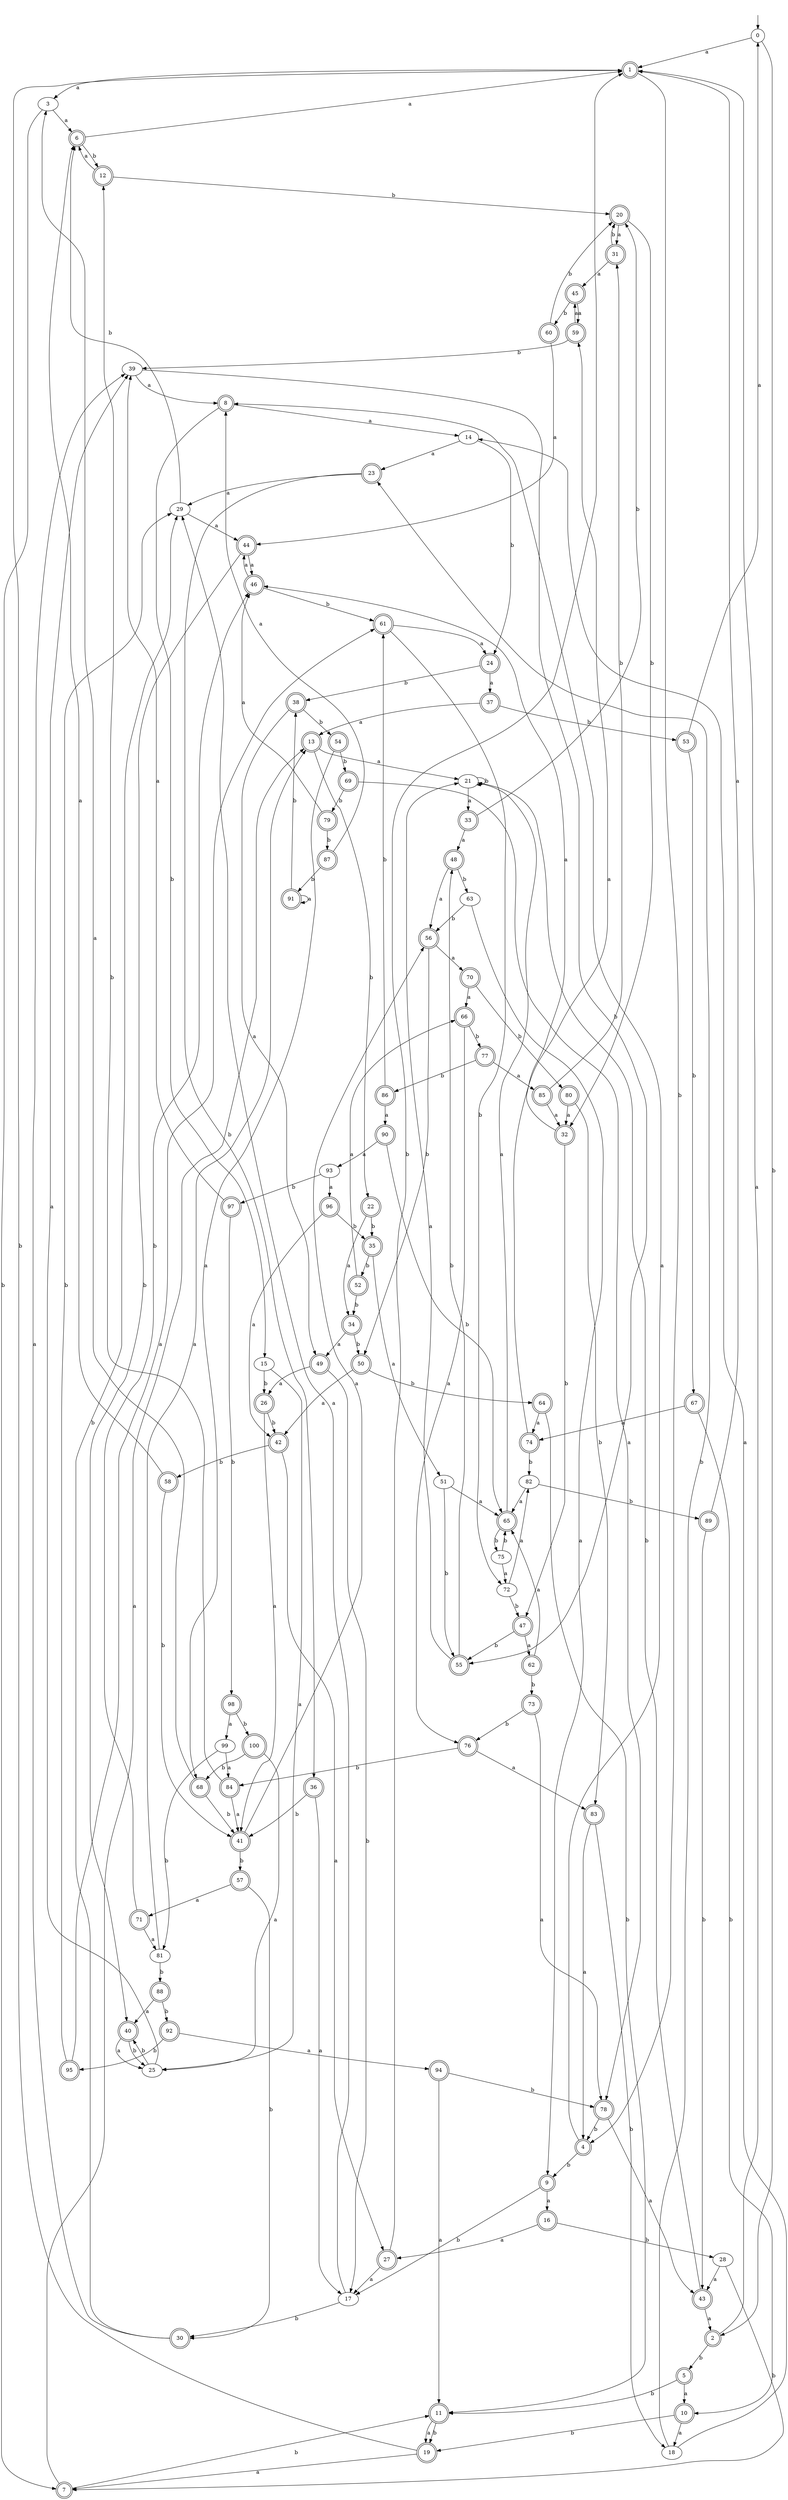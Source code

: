 digraph RandomDFA {
  __start0 [label="", shape=none];
  __start0 -> 0 [label=""];
  0 [shape=circle]
  0 -> 1 [label="a"]
  0 -> 2 [label="b"]
  1 [shape=doublecircle]
  1 -> 3 [label="a"]
  1 -> 4 [label="b"]
  2 [shape=doublecircle]
  2 -> 1 [label="a"]
  2 -> 5 [label="b"]
  3
  3 -> 6 [label="a"]
  3 -> 7 [label="b"]
  4 [shape=doublecircle]
  4 -> 8 [label="a"]
  4 -> 9 [label="b"]
  5 [shape=doublecircle]
  5 -> 10 [label="a"]
  5 -> 11 [label="b"]
  6 [shape=doublecircle]
  6 -> 1 [label="a"]
  6 -> 12 [label="b"]
  7 [shape=doublecircle]
  7 -> 13 [label="a"]
  7 -> 11 [label="b"]
  8 [shape=doublecircle]
  8 -> 14 [label="a"]
  8 -> 15 [label="b"]
  9 [shape=doublecircle]
  9 -> 16 [label="a"]
  9 -> 17 [label="b"]
  10 [shape=doublecircle]
  10 -> 18 [label="a"]
  10 -> 19 [label="b"]
  11 [shape=doublecircle]
  11 -> 19 [label="a"]
  11 -> 19 [label="b"]
  12 [shape=doublecircle]
  12 -> 6 [label="a"]
  12 -> 20 [label="b"]
  13 [shape=doublecircle]
  13 -> 21 [label="a"]
  13 -> 22 [label="b"]
  14
  14 -> 23 [label="a"]
  14 -> 24 [label="b"]
  15
  15 -> 25 [label="a"]
  15 -> 26 [label="b"]
  16 [shape=doublecircle]
  16 -> 27 [label="a"]
  16 -> 28 [label="b"]
  17
  17 -> 29 [label="a"]
  17 -> 30 [label="b"]
  18
  18 -> 14 [label="a"]
  18 -> 23 [label="b"]
  19 [shape=doublecircle]
  19 -> 7 [label="a"]
  19 -> 1 [label="b"]
  20 [shape=doublecircle]
  20 -> 31 [label="a"]
  20 -> 32 [label="b"]
  21
  21 -> 33 [label="a"]
  21 -> 21 [label="b"]
  22 [shape=doublecircle]
  22 -> 34 [label="a"]
  22 -> 35 [label="b"]
  23 [shape=doublecircle]
  23 -> 29 [label="a"]
  23 -> 36 [label="b"]
  24 [shape=doublecircle]
  24 -> 37 [label="a"]
  24 -> 38 [label="b"]
  25
  25 -> 39 [label="a"]
  25 -> 40 [label="b"]
  26 [shape=doublecircle]
  26 -> 41 [label="a"]
  26 -> 42 [label="b"]
  27 [shape=doublecircle]
  27 -> 17 [label="a"]
  27 -> 1 [label="b"]
  28
  28 -> 43 [label="a"]
  28 -> 7 [label="b"]
  29
  29 -> 44 [label="a"]
  29 -> 6 [label="b"]
  30 [shape=doublecircle]
  30 -> 39 [label="a"]
  30 -> 29 [label="b"]
  31 [shape=doublecircle]
  31 -> 45 [label="a"]
  31 -> 20 [label="b"]
  32 [shape=doublecircle]
  32 -> 46 [label="a"]
  32 -> 47 [label="b"]
  33 [shape=doublecircle]
  33 -> 48 [label="a"]
  33 -> 20 [label="b"]
  34 [shape=doublecircle]
  34 -> 49 [label="a"]
  34 -> 50 [label="b"]
  35 [shape=doublecircle]
  35 -> 51 [label="a"]
  35 -> 52 [label="b"]
  36 [shape=doublecircle]
  36 -> 17 [label="a"]
  36 -> 41 [label="b"]
  37 [shape=doublecircle]
  37 -> 13 [label="a"]
  37 -> 53 [label="b"]
  38 [shape=doublecircle]
  38 -> 49 [label="a"]
  38 -> 54 [label="b"]
  39
  39 -> 8 [label="a"]
  39 -> 55 [label="b"]
  40 [shape=doublecircle]
  40 -> 25 [label="a"]
  40 -> 25 [label="b"]
  41 [shape=doublecircle]
  41 -> 56 [label="a"]
  41 -> 57 [label="b"]
  42 [shape=doublecircle]
  42 -> 27 [label="a"]
  42 -> 58 [label="b"]
  43 [shape=doublecircle]
  43 -> 2 [label="a"]
  43 -> 21 [label="b"]
  44 [shape=doublecircle]
  44 -> 46 [label="a"]
  44 -> 40 [label="b"]
  45 [shape=doublecircle]
  45 -> 59 [label="a"]
  45 -> 60 [label="b"]
  46 [shape=doublecircle]
  46 -> 44 [label="a"]
  46 -> 61 [label="b"]
  47 [shape=doublecircle]
  47 -> 62 [label="a"]
  47 -> 55 [label="b"]
  48 [shape=doublecircle]
  48 -> 56 [label="a"]
  48 -> 63 [label="b"]
  49 [shape=doublecircle]
  49 -> 26 [label="a"]
  49 -> 17 [label="b"]
  50 [shape=doublecircle]
  50 -> 42 [label="a"]
  50 -> 64 [label="b"]
  51
  51 -> 65 [label="a"]
  51 -> 55 [label="b"]
  52 [shape=doublecircle]
  52 -> 66 [label="a"]
  52 -> 34 [label="b"]
  53 [shape=doublecircle]
  53 -> 0 [label="a"]
  53 -> 67 [label="b"]
  54 [shape=doublecircle]
  54 -> 68 [label="a"]
  54 -> 69 [label="b"]
  55 [shape=doublecircle]
  55 -> 21 [label="a"]
  55 -> 48 [label="b"]
  56 [shape=doublecircle]
  56 -> 70 [label="a"]
  56 -> 50 [label="b"]
  57 [shape=doublecircle]
  57 -> 71 [label="a"]
  57 -> 30 [label="b"]
  58 [shape=doublecircle]
  58 -> 6 [label="a"]
  58 -> 41 [label="b"]
  59 [shape=doublecircle]
  59 -> 45 [label="a"]
  59 -> 39 [label="b"]
  60 [shape=doublecircle]
  60 -> 44 [label="a"]
  60 -> 20 [label="b"]
  61 [shape=doublecircle]
  61 -> 24 [label="a"]
  61 -> 72 [label="b"]
  62 [shape=doublecircle]
  62 -> 65 [label="a"]
  62 -> 73 [label="b"]
  63
  63 -> 9 [label="a"]
  63 -> 56 [label="b"]
  64 [shape=doublecircle]
  64 -> 74 [label="a"]
  64 -> 11 [label="b"]
  65 [shape=doublecircle]
  65 -> 21 [label="a"]
  65 -> 75 [label="b"]
  66 [shape=doublecircle]
  66 -> 76 [label="a"]
  66 -> 77 [label="b"]
  67 [shape=doublecircle]
  67 -> 74 [label="a"]
  67 -> 10 [label="b"]
  68 [shape=doublecircle]
  68 -> 3 [label="a"]
  68 -> 41 [label="b"]
  69 [shape=doublecircle]
  69 -> 78 [label="a"]
  69 -> 79 [label="b"]
  70 [shape=doublecircle]
  70 -> 66 [label="a"]
  70 -> 80 [label="b"]
  71 [shape=doublecircle]
  71 -> 81 [label="a"]
  71 -> 46 [label="b"]
  72
  72 -> 82 [label="a"]
  72 -> 47 [label="b"]
  73 [shape=doublecircle]
  73 -> 78 [label="a"]
  73 -> 76 [label="b"]
  74 [shape=doublecircle]
  74 -> 59 [label="a"]
  74 -> 82 [label="b"]
  75
  75 -> 72 [label="a"]
  75 -> 65 [label="b"]
  76 [shape=doublecircle]
  76 -> 83 [label="a"]
  76 -> 84 [label="b"]
  77 [shape=doublecircle]
  77 -> 85 [label="a"]
  77 -> 86 [label="b"]
  78 [shape=doublecircle]
  78 -> 43 [label="a"]
  78 -> 4 [label="b"]
  79 [shape=doublecircle]
  79 -> 46 [label="a"]
  79 -> 87 [label="b"]
  80 [shape=doublecircle]
  80 -> 32 [label="a"]
  80 -> 83 [label="b"]
  81
  81 -> 13 [label="a"]
  81 -> 88 [label="b"]
  82
  82 -> 65 [label="a"]
  82 -> 89 [label="b"]
  83 [shape=doublecircle]
  83 -> 4 [label="a"]
  83 -> 18 [label="b"]
  84 [shape=doublecircle]
  84 -> 41 [label="a"]
  84 -> 12 [label="b"]
  85 [shape=doublecircle]
  85 -> 32 [label="a"]
  85 -> 31 [label="b"]
  86 [shape=doublecircle]
  86 -> 90 [label="a"]
  86 -> 61 [label="b"]
  87 [shape=doublecircle]
  87 -> 8 [label="a"]
  87 -> 91 [label="b"]
  88 [shape=doublecircle]
  88 -> 40 [label="a"]
  88 -> 92 [label="b"]
  89 [shape=doublecircle]
  89 -> 1 [label="a"]
  89 -> 43 [label="b"]
  90 [shape=doublecircle]
  90 -> 93 [label="a"]
  90 -> 65 [label="b"]
  91 [shape=doublecircle]
  91 -> 91 [label="a"]
  91 -> 38 [label="b"]
  92 [shape=doublecircle]
  92 -> 94 [label="a"]
  92 -> 95 [label="b"]
  93
  93 -> 96 [label="a"]
  93 -> 97 [label="b"]
  94 [shape=doublecircle]
  94 -> 11 [label="a"]
  94 -> 78 [label="b"]
  95 [shape=doublecircle]
  95 -> 61 [label="a"]
  95 -> 29 [label="b"]
  96 [shape=doublecircle]
  96 -> 42 [label="a"]
  96 -> 35 [label="b"]
  97 [shape=doublecircle]
  97 -> 39 [label="a"]
  97 -> 98 [label="b"]
  98 [shape=doublecircle]
  98 -> 99 [label="a"]
  98 -> 100 [label="b"]
  99
  99 -> 84 [label="a"]
  99 -> 81 [label="b"]
  100 [shape=doublecircle]
  100 -> 25 [label="a"]
  100 -> 68 [label="b"]
}
